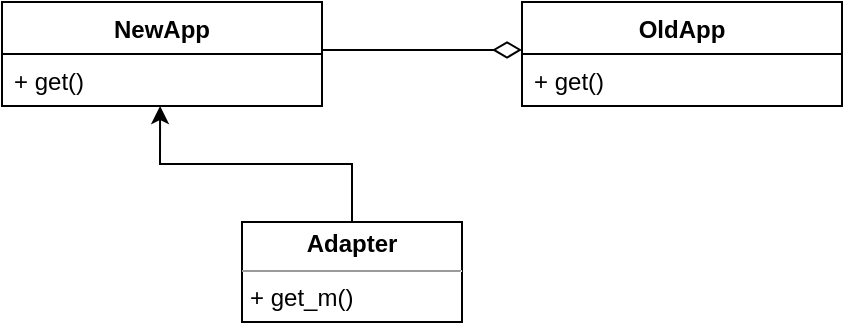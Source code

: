 <mxfile version="14.6.13" type="device"><diagram id="Xx6WHkbZ90wGw88ztGpZ" name="Page-1"><mxGraphModel dx="905" dy="672" grid="1" gridSize="10" guides="1" tooltips="1" connect="1" arrows="1" fold="1" page="1" pageScale="1" pageWidth="827" pageHeight="1169" math="0" shadow="0"><root><mxCell id="0"/><mxCell id="1" parent="0"/><mxCell id="WW8KQX2M0v9MJL_Yu6Hf-5" style="edgeStyle=orthogonalEdgeStyle;rounded=0;orthogonalLoop=1;jettySize=auto;html=1;exitX=1;exitY=0.5;exitDx=0;exitDy=0;entryX=0;entryY=0.461;entryDx=0;entryDy=0;entryPerimeter=0;endArrow=diamondThin;endFill=0;endSize=12;" edge="1" parent="1" source="hlbYt0CpxBl905jt_Tql-1" target="WW8KQX2M0v9MJL_Yu6Hf-1"><mxGeometry relative="1" as="geometry"><Array as="points"><mxPoint x="510" y="274"/></Array></mxGeometry></mxCell><mxCell id="hlbYt0CpxBl905jt_Tql-1" value="NewApp" style="swimlane;fontStyle=1;align=center;verticalAlign=top;childLayout=stackLayout;horizontal=1;startSize=26;horizontalStack=0;resizeParent=1;resizeParentMax=0;resizeLast=0;collapsible=1;marginBottom=0;" parent="1" vertex="1"><mxGeometry x="350" y="250" width="160" height="52" as="geometry"><mxRectangle x="130" y="330" width="70" height="26" as="alternateBounds"/></mxGeometry></mxCell><mxCell id="hlbYt0CpxBl905jt_Tql-4" value="+ get()" style="text;strokeColor=none;fillColor=none;align=left;verticalAlign=top;spacingLeft=4;spacingRight=4;overflow=hidden;rotatable=0;points=[[0,0.5],[1,0.5]];portConstraint=eastwest;" parent="hlbYt0CpxBl905jt_Tql-1" vertex="1"><mxGeometry y="26" width="160" height="26" as="geometry"/></mxCell><mxCell id="WW8KQX2M0v9MJL_Yu6Hf-3" style="edgeStyle=orthogonalEdgeStyle;rounded=0;orthogonalLoop=1;jettySize=auto;html=1;exitX=0.5;exitY=0;exitDx=0;exitDy=0;entryX=0.494;entryY=1;entryDx=0;entryDy=0;entryPerimeter=0;" edge="1" parent="1" source="hlbYt0CpxBl905jt_Tql-21" target="hlbYt0CpxBl905jt_Tql-4"><mxGeometry relative="1" as="geometry"/></mxCell><mxCell id="hlbYt0CpxBl905jt_Tql-21" value="&lt;p style=&quot;margin: 0px ; margin-top: 4px ; text-align: center&quot;&gt;&lt;b&gt;Adapter&lt;/b&gt;&lt;/p&gt;&lt;hr size=&quot;1&quot;&gt;&lt;p style=&quot;margin: 0px ; margin-left: 4px&quot;&gt;&lt;span style=&quot;text-align: center&quot;&gt;+ get_m()&lt;/span&gt;&lt;/p&gt;" style="verticalAlign=top;align=left;overflow=fill;fontSize=12;fontFamily=Helvetica;html=1;" parent="1" vertex="1"><mxGeometry x="470" y="360" width="110" height="50" as="geometry"/></mxCell><mxCell id="WW8KQX2M0v9MJL_Yu6Hf-1" value="OldApp" style="swimlane;fontStyle=1;align=center;verticalAlign=top;childLayout=stackLayout;horizontal=1;startSize=26;horizontalStack=0;resizeParent=1;resizeParentMax=0;resizeLast=0;collapsible=1;marginBottom=0;" vertex="1" parent="1"><mxGeometry x="610" y="250" width="160" height="52" as="geometry"><mxRectangle x="130" y="330" width="70" height="26" as="alternateBounds"/></mxGeometry></mxCell><mxCell id="WW8KQX2M0v9MJL_Yu6Hf-2" value="+ get()" style="text;strokeColor=none;fillColor=none;align=left;verticalAlign=top;spacingLeft=4;spacingRight=4;overflow=hidden;rotatable=0;points=[[0,0.5],[1,0.5]];portConstraint=eastwest;" vertex="1" parent="WW8KQX2M0v9MJL_Yu6Hf-1"><mxGeometry y="26" width="160" height="26" as="geometry"/></mxCell></root></mxGraphModel></diagram></mxfile>